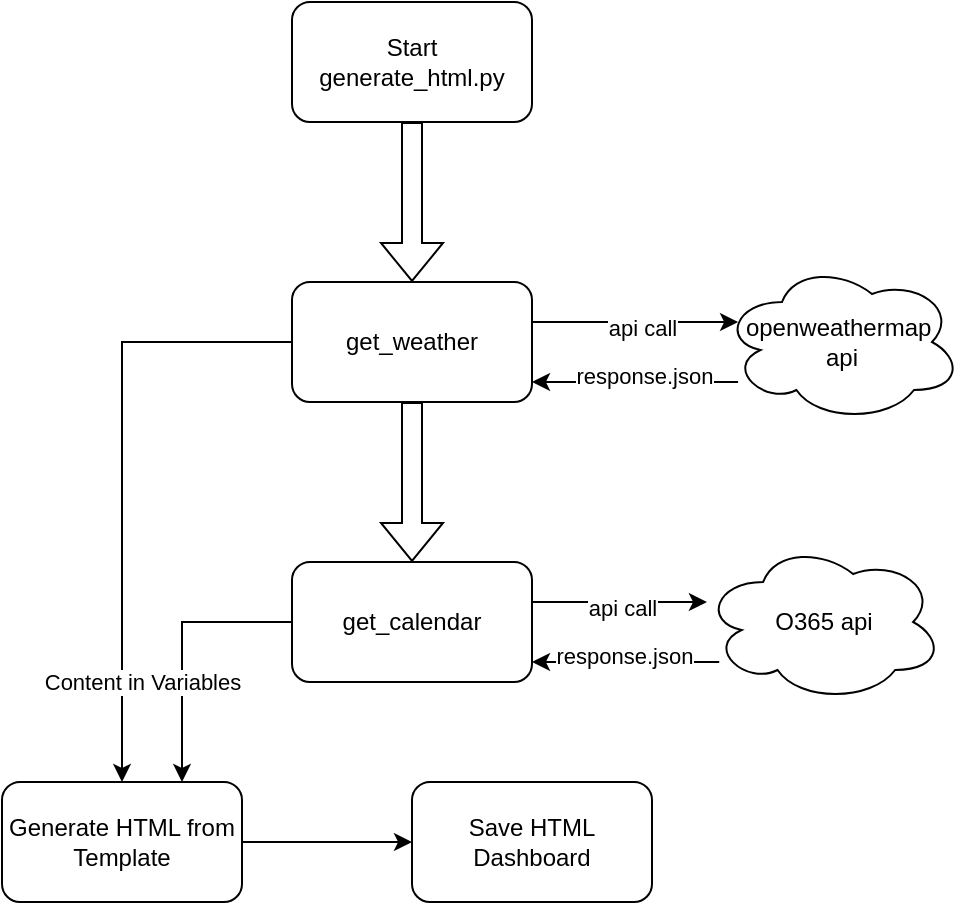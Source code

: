 <mxfile version="21.6.2" type="github">
  <diagram name="Overview" id="2YBvvXClWsGukQMizWep">
    <mxGraphModel dx="648" dy="723" grid="1" gridSize="10" guides="1" tooltips="1" connect="1" arrows="1" fold="1" page="1" pageScale="1" pageWidth="850" pageHeight="1100" math="0" shadow="0">
      <root>
        <mxCell id="0" />
        <mxCell id="1" parent="0" />
        <mxCell id="M3he5cbrGpUi39JVeMMq-3" value="" style="edgeStyle=orthogonalEdgeStyle;rounded=0;orthogonalLoop=1;jettySize=auto;html=1;shape=flexArrow;" edge="1" parent="1" source="M3he5cbrGpUi39JVeMMq-1" target="M3he5cbrGpUi39JVeMMq-2">
          <mxGeometry relative="1" as="geometry" />
        </mxCell>
        <mxCell id="M3he5cbrGpUi39JVeMMq-1" value="Start generate_html.py" style="rounded=1;whiteSpace=wrap;html=1;" vertex="1" parent="1">
          <mxGeometry x="365" y="320" width="120" height="60" as="geometry" />
        </mxCell>
        <mxCell id="M3he5cbrGpUi39JVeMMq-5" value="" style="edgeStyle=orthogonalEdgeStyle;rounded=0;orthogonalLoop=1;jettySize=auto;html=1;" edge="1" parent="1">
          <mxGeometry relative="1" as="geometry">
            <mxPoint x="485.0" y="480" as="sourcePoint" />
            <mxPoint x="588.038" y="480" as="targetPoint" />
            <Array as="points">
              <mxPoint x="550" y="480" />
              <mxPoint x="550" y="480" />
            </Array>
          </mxGeometry>
        </mxCell>
        <mxCell id="M3he5cbrGpUi39JVeMMq-7" value="api call" style="edgeLabel;html=1;align=center;verticalAlign=middle;resizable=0;points=[];" vertex="1" connectable="0" parent="M3he5cbrGpUi39JVeMMq-5">
          <mxGeometry x="-0.307" y="-3" relative="1" as="geometry">
            <mxPoint x="19" as="offset" />
          </mxGeometry>
        </mxCell>
        <mxCell id="M3he5cbrGpUi39JVeMMq-11" value="" style="edgeStyle=orthogonalEdgeStyle;rounded=0;orthogonalLoop=1;jettySize=auto;html=1;shape=flexArrow;" edge="1" parent="1" source="M3he5cbrGpUi39JVeMMq-2" target="M3he5cbrGpUi39JVeMMq-10">
          <mxGeometry relative="1" as="geometry" />
        </mxCell>
        <mxCell id="M3he5cbrGpUi39JVeMMq-18" style="edgeStyle=orthogonalEdgeStyle;rounded=0;orthogonalLoop=1;jettySize=auto;html=1;exitX=0;exitY=0.5;exitDx=0;exitDy=0;" edge="1" parent="1" source="M3he5cbrGpUi39JVeMMq-2" target="M3he5cbrGpUi39JVeMMq-17">
          <mxGeometry relative="1" as="geometry" />
        </mxCell>
        <mxCell id="M3he5cbrGpUi39JVeMMq-2" value="get_weather" style="rounded=1;whiteSpace=wrap;html=1;" vertex="1" parent="1">
          <mxGeometry x="365" y="460" width="120" height="60" as="geometry" />
        </mxCell>
        <mxCell id="M3he5cbrGpUi39JVeMMq-6" value="openweathermap&amp;nbsp;&lt;br style=&quot;border-color: var(--border-color);&quot;&gt;api" style="ellipse;shape=cloud;whiteSpace=wrap;html=1;" vertex="1" parent="1">
          <mxGeometry x="580" y="450" width="120" height="80" as="geometry" />
        </mxCell>
        <mxCell id="M3he5cbrGpUi39JVeMMq-8" value="" style="edgeStyle=orthogonalEdgeStyle;rounded=0;orthogonalLoop=1;jettySize=auto;html=1;" edge="1" parent="1" source="M3he5cbrGpUi39JVeMMq-6" target="M3he5cbrGpUi39JVeMMq-2">
          <mxGeometry relative="1" as="geometry">
            <mxPoint x="495.0" y="540" as="sourcePoint" />
            <mxPoint x="598.038" y="540" as="targetPoint" />
            <Array as="points">
              <mxPoint x="540" y="510" />
              <mxPoint x="540" y="510" />
            </Array>
          </mxGeometry>
        </mxCell>
        <mxCell id="M3he5cbrGpUi39JVeMMq-9" value="response.json" style="edgeLabel;html=1;align=center;verticalAlign=middle;resizable=0;points=[];" vertex="1" connectable="0" parent="M3he5cbrGpUi39JVeMMq-8">
          <mxGeometry x="-0.307" y="-3" relative="1" as="geometry">
            <mxPoint x="-12" as="offset" />
          </mxGeometry>
        </mxCell>
        <mxCell id="M3he5cbrGpUi39JVeMMq-15" value="" style="edgeStyle=orthogonalEdgeStyle;rounded=0;orthogonalLoop=1;jettySize=auto;html=1;" edge="1" parent="1" source="M3he5cbrGpUi39JVeMMq-10" target="M3he5cbrGpUi39JVeMMq-13">
          <mxGeometry relative="1" as="geometry">
            <Array as="points">
              <mxPoint x="540" y="620" />
              <mxPoint x="540" y="620" />
            </Array>
          </mxGeometry>
        </mxCell>
        <mxCell id="M3he5cbrGpUi39JVeMMq-19" style="edgeStyle=orthogonalEdgeStyle;rounded=0;orthogonalLoop=1;jettySize=auto;html=1;entryX=0.75;entryY=0;entryDx=0;entryDy=0;" edge="1" parent="1" source="M3he5cbrGpUi39JVeMMq-10" target="M3he5cbrGpUi39JVeMMq-17">
          <mxGeometry relative="1" as="geometry" />
        </mxCell>
        <mxCell id="M3he5cbrGpUi39JVeMMq-10" value="get_calendar" style="rounded=1;whiteSpace=wrap;html=1;" vertex="1" parent="1">
          <mxGeometry x="365" y="600" width="120" height="60" as="geometry" />
        </mxCell>
        <mxCell id="M3he5cbrGpUi39JVeMMq-12" value="api call" style="edgeLabel;html=1;align=center;verticalAlign=middle;resizable=0;points=[];" vertex="1" connectable="0" parent="1">
          <mxGeometry x="529.997" y="623.016" as="geometry" />
        </mxCell>
        <mxCell id="M3he5cbrGpUi39JVeMMq-16" value="" style="edgeStyle=orthogonalEdgeStyle;rounded=0;orthogonalLoop=1;jettySize=auto;html=1;" edge="1" parent="1" source="M3he5cbrGpUi39JVeMMq-13" target="M3he5cbrGpUi39JVeMMq-10">
          <mxGeometry relative="1" as="geometry">
            <Array as="points">
              <mxPoint x="530" y="650" />
              <mxPoint x="530" y="650" />
            </Array>
          </mxGeometry>
        </mxCell>
        <mxCell id="M3he5cbrGpUi39JVeMMq-13" value="O365 api" style="ellipse;shape=cloud;whiteSpace=wrap;html=1;" vertex="1" parent="1">
          <mxGeometry x="570.57" y="590" width="120" height="80" as="geometry" />
        </mxCell>
        <mxCell id="M3he5cbrGpUi39JVeMMq-14" value="response.json" style="edgeLabel;html=1;align=center;verticalAlign=middle;resizable=0;points=[];" vertex="1" connectable="0" parent="1">
          <mxGeometry x="531.205" y="647.029" as="geometry" />
        </mxCell>
        <mxCell id="M3he5cbrGpUi39JVeMMq-21" value="" style="edgeStyle=orthogonalEdgeStyle;rounded=0;orthogonalLoop=1;jettySize=auto;html=1;" edge="1" parent="1" source="M3he5cbrGpUi39JVeMMq-17" target="M3he5cbrGpUi39JVeMMq-20">
          <mxGeometry relative="1" as="geometry" />
        </mxCell>
        <mxCell id="M3he5cbrGpUi39JVeMMq-17" value="Generate HTML from Template" style="rounded=1;whiteSpace=wrap;html=1;" vertex="1" parent="1">
          <mxGeometry x="220" y="710" width="120" height="60" as="geometry" />
        </mxCell>
        <mxCell id="M3he5cbrGpUi39JVeMMq-20" value="Save HTML Dashboard" style="whiteSpace=wrap;html=1;rounded=1;" vertex="1" parent="1">
          <mxGeometry x="425" y="710" width="120" height="60" as="geometry" />
        </mxCell>
        <mxCell id="M3he5cbrGpUi39JVeMMq-23" value="Content in Variables" style="edgeLabel;html=1;align=center;verticalAlign=middle;resizable=0;points=[];" vertex="1" connectable="0" parent="1">
          <mxGeometry x="289.833" y="660" as="geometry" />
        </mxCell>
      </root>
    </mxGraphModel>
  </diagram>
</mxfile>
